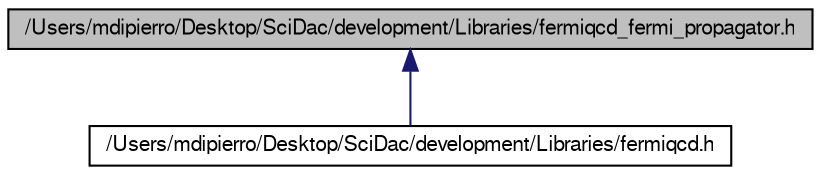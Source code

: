 digraph G
{
  edge [fontname="FreeSans",fontsize="10",labelfontname="FreeSans",labelfontsize="10"];
  node [fontname="FreeSans",fontsize="10",shape=record];
  Node1 [label="/Users/mdipierro/Desktop/SciDac/development/Libraries/fermiqcd_fermi_propagator.h",height=0.2,width=0.4,color="black", fillcolor="grey75", style="filled" fontcolor="black"];
  Node1 -> Node2 [dir=back,color="midnightblue",fontsize="10",style="solid",fontname="FreeSans"];
  Node2 [label="/Users/mdipierro/Desktop/SciDac/development/Libraries/fermiqcd.h",height=0.2,width=0.4,color="black", fillcolor="white", style="filled",URL="$fermiqcd_8h.html"];
}
